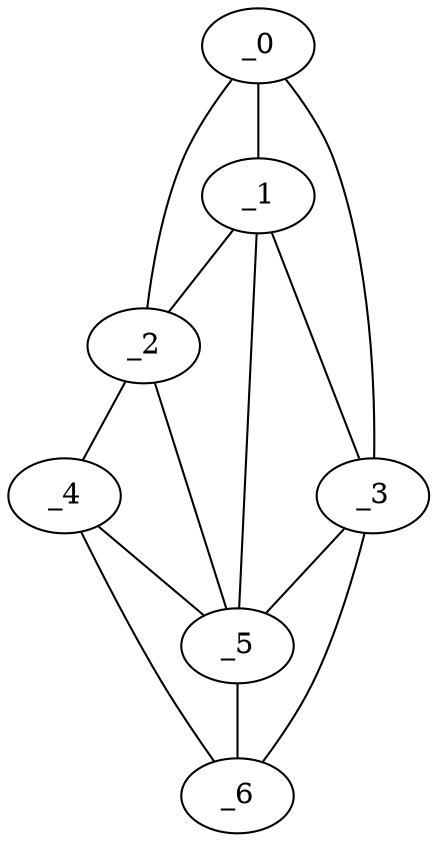 graph "obj12__105.gxl" {
	_0	 [x=29,
		y=74];
	_1	 [x=41,
		y=79];
	_0 -- _1	 [valence=2];
	_2	 [x=46,
		y=3];
	_0 -- _2	 [valence=1];
	_3	 [x=87,
		y=120];
	_0 -- _3	 [valence=1];
	_1 -- _2	 [valence=1];
	_1 -- _3	 [valence=1];
	_5	 [x=91,
		y=60];
	_1 -- _5	 [valence=2];
	_4	 [x=91,
		y=7];
	_2 -- _4	 [valence=1];
	_2 -- _5	 [valence=1];
	_3 -- _5	 [valence=2];
	_6	 [x=103,
		y=43];
	_3 -- _6	 [valence=1];
	_4 -- _5	 [valence=2];
	_4 -- _6	 [valence=1];
	_5 -- _6	 [valence=2];
}
